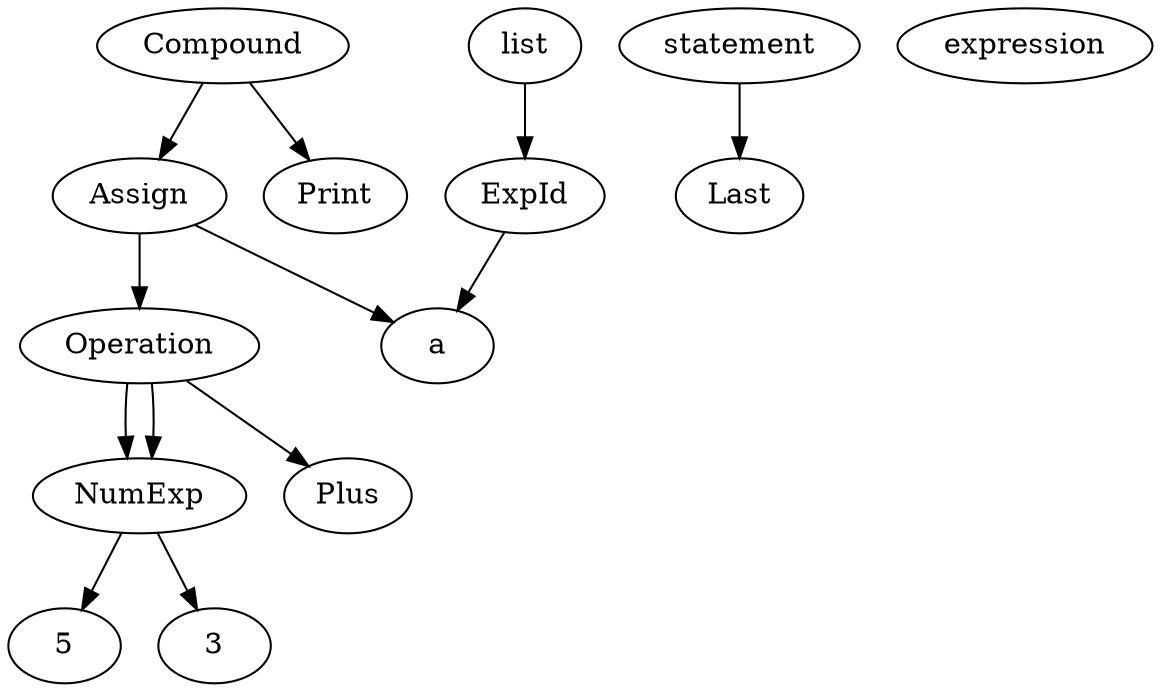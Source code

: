 digraph graph1 {
Compound->Assign->a;
Assign->Operation->NumExp->5;
Operation->Plus;
Operation->NumExp->3;
Compound->Print statement->Last expression list->ExpId->a;
}